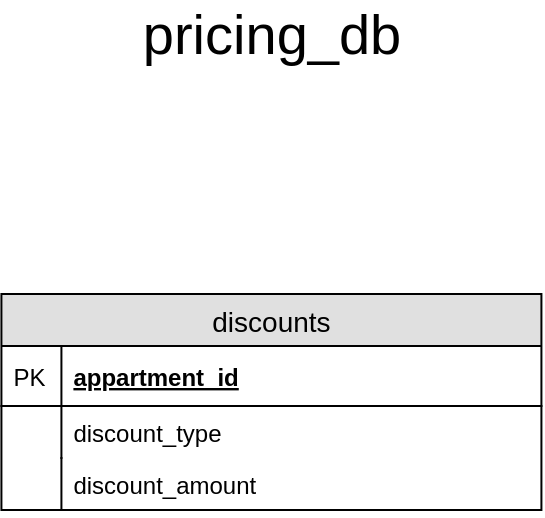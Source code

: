 <mxfile version="12.7.6"><diagram id="8dFz82Cd-z68Rn-2MAGH" name="Page-1"><mxGraphModel dx="1038" dy="531" grid="1" gridSize="10" guides="1" tooltips="1" connect="1" arrows="1" fold="1" page="1" pageScale="1" pageWidth="827" pageHeight="1169" math="0" shadow="0"><root><mxCell id="0"/><mxCell id="1" parent="0"/><mxCell id="6bAtG_iifBftiuJTrBCa-1" value="&lt;font style=&quot;font-size: 28px&quot;&gt;pricing_db&lt;/font&gt;" style="text;html=1;strokeColor=none;fillColor=none;align=center;verticalAlign=middle;whiteSpace=wrap;rounded=0;" parent="1" vertex="1"><mxGeometry x="392.71" y="160" width="40" height="20" as="geometry"/></mxCell><mxCell id="6bAtG_iifBftiuJTrBCa-2" value="discounts" style="swimlane;fontStyle=0;childLayout=stackLayout;horizontal=1;startSize=26;fillColor=#e0e0e0;horizontalStack=0;resizeParent=1;resizeParentMax=0;resizeLast=0;collapsible=1;marginBottom=0;swimlaneFillColor=#ffffff;align=center;fontSize=14;" parent="1" vertex="1"><mxGeometry x="277.71" y="300" width="270" height="108" as="geometry"/></mxCell><mxCell id="6bAtG_iifBftiuJTrBCa-3" value="appartment_id" style="shape=partialRectangle;top=0;left=0;right=0;bottom=1;align=left;verticalAlign=middle;fillColor=none;spacingLeft=34;spacingRight=4;overflow=hidden;rotatable=0;points=[[0,0.5],[1,0.5]];portConstraint=eastwest;dropTarget=0;fontStyle=5;fontSize=12;" parent="6bAtG_iifBftiuJTrBCa-2" vertex="1"><mxGeometry y="26" width="270" height="30" as="geometry"/></mxCell><mxCell id="6bAtG_iifBftiuJTrBCa-4" value="PK" style="shape=partialRectangle;top=0;left=0;bottom=0;fillColor=none;align=left;verticalAlign=middle;spacingLeft=4;spacingRight=4;overflow=hidden;rotatable=0;points=[];portConstraint=eastwest;part=1;fontSize=12;" parent="6bAtG_iifBftiuJTrBCa-3" vertex="1" connectable="0"><mxGeometry width="30" height="30" as="geometry"/></mxCell><mxCell id="6bAtG_iifBftiuJTrBCa-7" value="discount_type" style="shape=partialRectangle;top=0;left=0;right=0;bottom=0;align=left;verticalAlign=top;fillColor=none;spacingLeft=34;spacingRight=4;overflow=hidden;rotatable=0;points=[[0,0.5],[1,0.5]];portConstraint=eastwest;dropTarget=0;fontSize=12;" parent="6bAtG_iifBftiuJTrBCa-2" vertex="1"><mxGeometry y="56" width="270" height="26" as="geometry"/></mxCell><mxCell id="6bAtG_iifBftiuJTrBCa-8" value="" style="shape=partialRectangle;top=0;left=0;bottom=0;fillColor=none;align=left;verticalAlign=top;spacingLeft=4;spacingRight=4;overflow=hidden;rotatable=0;points=[];portConstraint=eastwest;part=1;fontSize=12;" parent="6bAtG_iifBftiuJTrBCa-7" vertex="1" connectable="0"><mxGeometry width="30" height="26" as="geometry"/></mxCell><mxCell id="6bAtG_iifBftiuJTrBCa-9" value="discount_amount" style="shape=partialRectangle;top=0;left=0;right=0;bottom=0;align=left;verticalAlign=top;fillColor=none;spacingLeft=34;spacingRight=4;overflow=hidden;rotatable=0;points=[[0,0.5],[1,0.5]];portConstraint=eastwest;dropTarget=0;fontSize=12;" parent="6bAtG_iifBftiuJTrBCa-2" vertex="1"><mxGeometry y="82" width="270" height="26" as="geometry"/></mxCell><mxCell id="6bAtG_iifBftiuJTrBCa-10" value="" style="shape=partialRectangle;top=0;left=0;bottom=0;fillColor=none;align=left;verticalAlign=top;spacingLeft=4;spacingRight=4;overflow=hidden;rotatable=0;points=[];portConstraint=eastwest;part=1;fontSize=12;" parent="6bAtG_iifBftiuJTrBCa-9" vertex="1" connectable="0"><mxGeometry width="30" height="26" as="geometry"/></mxCell></root></mxGraphModel></diagram></mxfile>